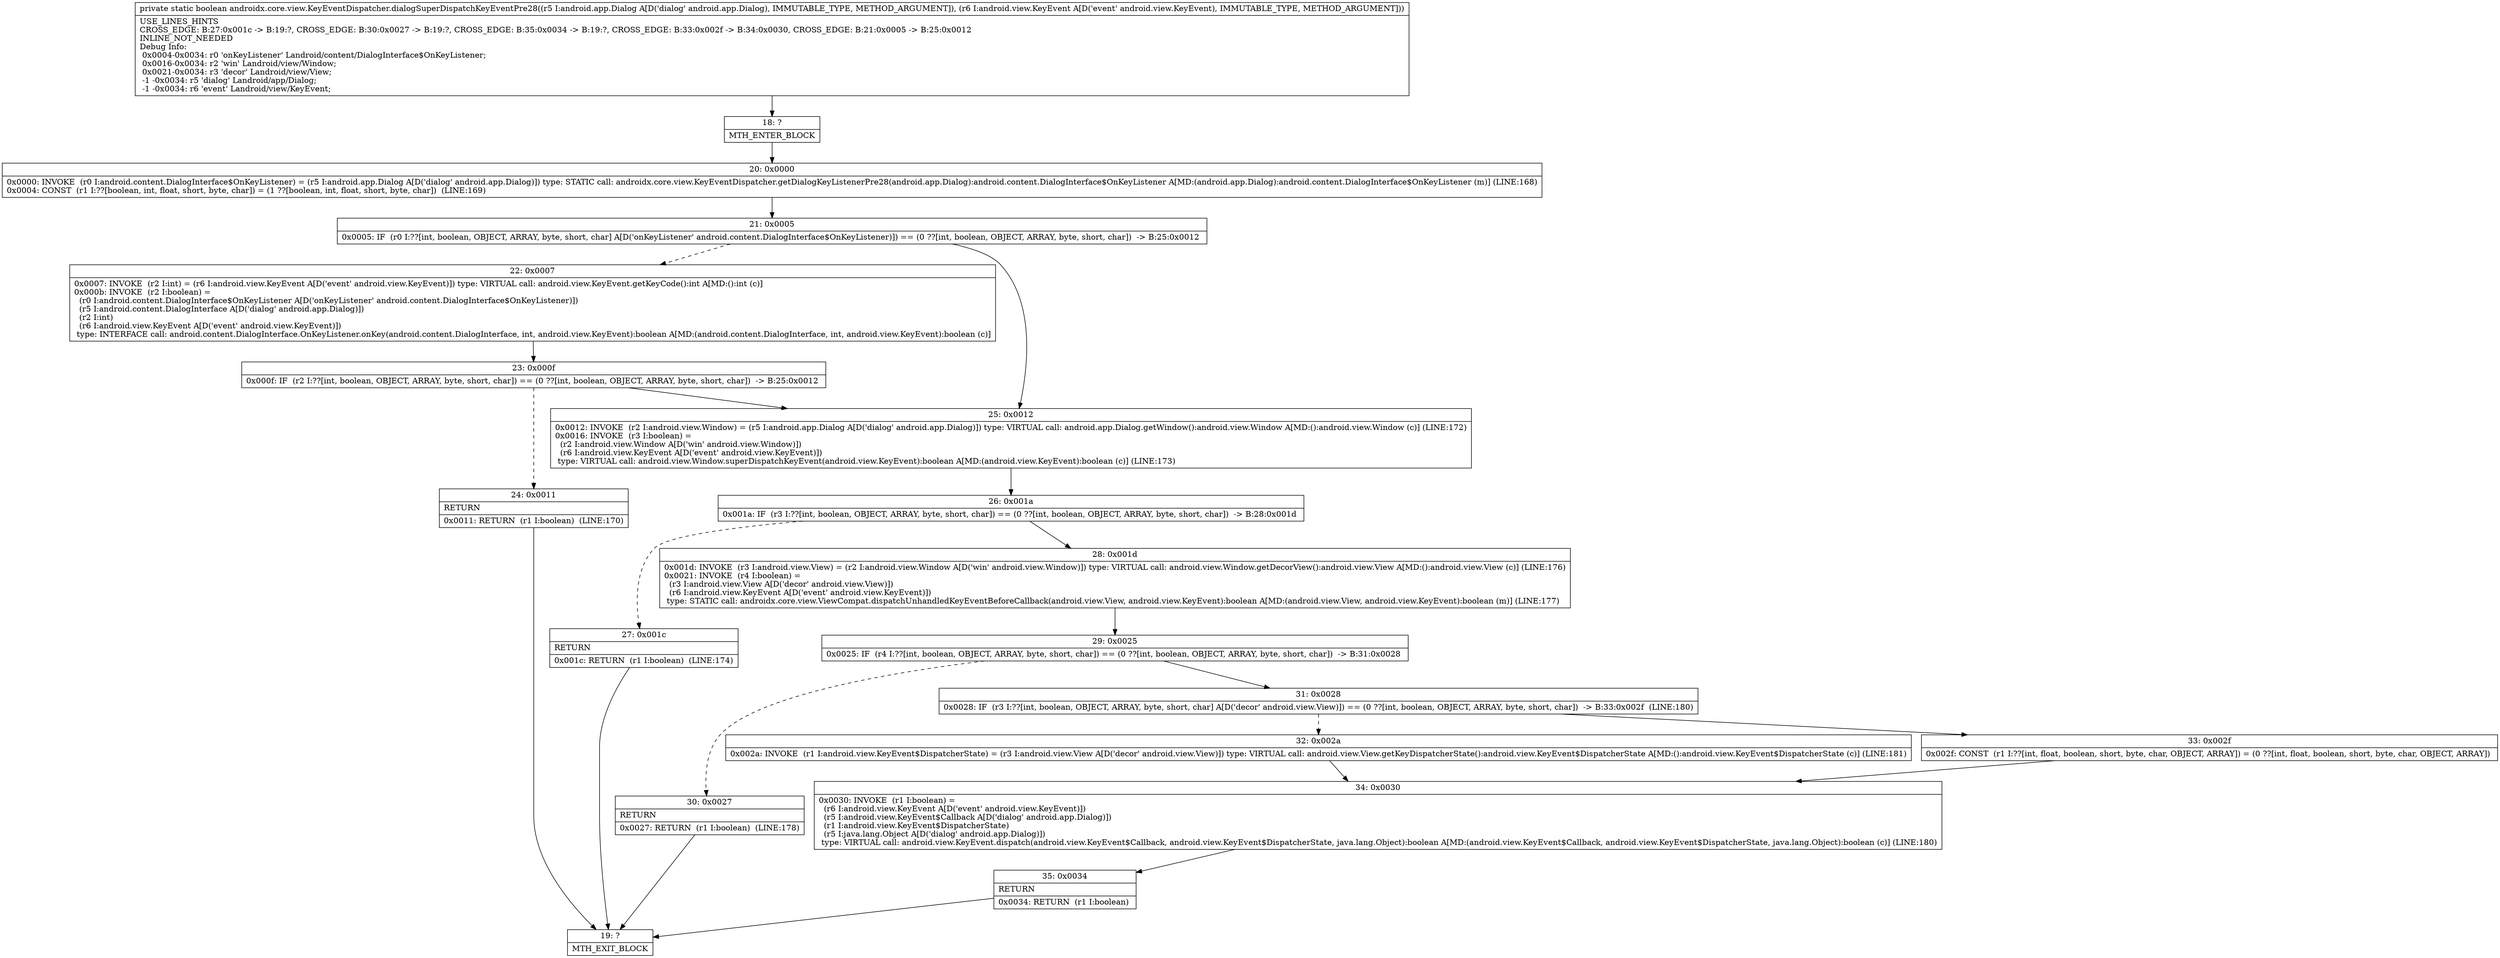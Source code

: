 digraph "CFG forandroidx.core.view.KeyEventDispatcher.dialogSuperDispatchKeyEventPre28(Landroid\/app\/Dialog;Landroid\/view\/KeyEvent;)Z" {
Node_18 [shape=record,label="{18\:\ ?|MTH_ENTER_BLOCK\l}"];
Node_20 [shape=record,label="{20\:\ 0x0000|0x0000: INVOKE  (r0 I:android.content.DialogInterface$OnKeyListener) = (r5 I:android.app.Dialog A[D('dialog' android.app.Dialog)]) type: STATIC call: androidx.core.view.KeyEventDispatcher.getDialogKeyListenerPre28(android.app.Dialog):android.content.DialogInterface$OnKeyListener A[MD:(android.app.Dialog):android.content.DialogInterface$OnKeyListener (m)] (LINE:168)\l0x0004: CONST  (r1 I:??[boolean, int, float, short, byte, char]) = (1 ??[boolean, int, float, short, byte, char])  (LINE:169)\l}"];
Node_21 [shape=record,label="{21\:\ 0x0005|0x0005: IF  (r0 I:??[int, boolean, OBJECT, ARRAY, byte, short, char] A[D('onKeyListener' android.content.DialogInterface$OnKeyListener)]) == (0 ??[int, boolean, OBJECT, ARRAY, byte, short, char])  \-\> B:25:0x0012 \l}"];
Node_22 [shape=record,label="{22\:\ 0x0007|0x0007: INVOKE  (r2 I:int) = (r6 I:android.view.KeyEvent A[D('event' android.view.KeyEvent)]) type: VIRTUAL call: android.view.KeyEvent.getKeyCode():int A[MD:():int (c)]\l0x000b: INVOKE  (r2 I:boolean) = \l  (r0 I:android.content.DialogInterface$OnKeyListener A[D('onKeyListener' android.content.DialogInterface$OnKeyListener)])\l  (r5 I:android.content.DialogInterface A[D('dialog' android.app.Dialog)])\l  (r2 I:int)\l  (r6 I:android.view.KeyEvent A[D('event' android.view.KeyEvent)])\l type: INTERFACE call: android.content.DialogInterface.OnKeyListener.onKey(android.content.DialogInterface, int, android.view.KeyEvent):boolean A[MD:(android.content.DialogInterface, int, android.view.KeyEvent):boolean (c)]\l}"];
Node_23 [shape=record,label="{23\:\ 0x000f|0x000f: IF  (r2 I:??[int, boolean, OBJECT, ARRAY, byte, short, char]) == (0 ??[int, boolean, OBJECT, ARRAY, byte, short, char])  \-\> B:25:0x0012 \l}"];
Node_24 [shape=record,label="{24\:\ 0x0011|RETURN\l|0x0011: RETURN  (r1 I:boolean)  (LINE:170)\l}"];
Node_19 [shape=record,label="{19\:\ ?|MTH_EXIT_BLOCK\l}"];
Node_25 [shape=record,label="{25\:\ 0x0012|0x0012: INVOKE  (r2 I:android.view.Window) = (r5 I:android.app.Dialog A[D('dialog' android.app.Dialog)]) type: VIRTUAL call: android.app.Dialog.getWindow():android.view.Window A[MD:():android.view.Window (c)] (LINE:172)\l0x0016: INVOKE  (r3 I:boolean) = \l  (r2 I:android.view.Window A[D('win' android.view.Window)])\l  (r6 I:android.view.KeyEvent A[D('event' android.view.KeyEvent)])\l type: VIRTUAL call: android.view.Window.superDispatchKeyEvent(android.view.KeyEvent):boolean A[MD:(android.view.KeyEvent):boolean (c)] (LINE:173)\l}"];
Node_26 [shape=record,label="{26\:\ 0x001a|0x001a: IF  (r3 I:??[int, boolean, OBJECT, ARRAY, byte, short, char]) == (0 ??[int, boolean, OBJECT, ARRAY, byte, short, char])  \-\> B:28:0x001d \l}"];
Node_27 [shape=record,label="{27\:\ 0x001c|RETURN\l|0x001c: RETURN  (r1 I:boolean)  (LINE:174)\l}"];
Node_28 [shape=record,label="{28\:\ 0x001d|0x001d: INVOKE  (r3 I:android.view.View) = (r2 I:android.view.Window A[D('win' android.view.Window)]) type: VIRTUAL call: android.view.Window.getDecorView():android.view.View A[MD:():android.view.View (c)] (LINE:176)\l0x0021: INVOKE  (r4 I:boolean) = \l  (r3 I:android.view.View A[D('decor' android.view.View)])\l  (r6 I:android.view.KeyEvent A[D('event' android.view.KeyEvent)])\l type: STATIC call: androidx.core.view.ViewCompat.dispatchUnhandledKeyEventBeforeCallback(android.view.View, android.view.KeyEvent):boolean A[MD:(android.view.View, android.view.KeyEvent):boolean (m)] (LINE:177)\l}"];
Node_29 [shape=record,label="{29\:\ 0x0025|0x0025: IF  (r4 I:??[int, boolean, OBJECT, ARRAY, byte, short, char]) == (0 ??[int, boolean, OBJECT, ARRAY, byte, short, char])  \-\> B:31:0x0028 \l}"];
Node_30 [shape=record,label="{30\:\ 0x0027|RETURN\l|0x0027: RETURN  (r1 I:boolean)  (LINE:178)\l}"];
Node_31 [shape=record,label="{31\:\ 0x0028|0x0028: IF  (r3 I:??[int, boolean, OBJECT, ARRAY, byte, short, char] A[D('decor' android.view.View)]) == (0 ??[int, boolean, OBJECT, ARRAY, byte, short, char])  \-\> B:33:0x002f  (LINE:180)\l}"];
Node_32 [shape=record,label="{32\:\ 0x002a|0x002a: INVOKE  (r1 I:android.view.KeyEvent$DispatcherState) = (r3 I:android.view.View A[D('decor' android.view.View)]) type: VIRTUAL call: android.view.View.getKeyDispatcherState():android.view.KeyEvent$DispatcherState A[MD:():android.view.KeyEvent$DispatcherState (c)] (LINE:181)\l}"];
Node_34 [shape=record,label="{34\:\ 0x0030|0x0030: INVOKE  (r1 I:boolean) = \l  (r6 I:android.view.KeyEvent A[D('event' android.view.KeyEvent)])\l  (r5 I:android.view.KeyEvent$Callback A[D('dialog' android.app.Dialog)])\l  (r1 I:android.view.KeyEvent$DispatcherState)\l  (r5 I:java.lang.Object A[D('dialog' android.app.Dialog)])\l type: VIRTUAL call: android.view.KeyEvent.dispatch(android.view.KeyEvent$Callback, android.view.KeyEvent$DispatcherState, java.lang.Object):boolean A[MD:(android.view.KeyEvent$Callback, android.view.KeyEvent$DispatcherState, java.lang.Object):boolean (c)] (LINE:180)\l}"];
Node_35 [shape=record,label="{35\:\ 0x0034|RETURN\l|0x0034: RETURN  (r1 I:boolean) \l}"];
Node_33 [shape=record,label="{33\:\ 0x002f|0x002f: CONST  (r1 I:??[int, float, boolean, short, byte, char, OBJECT, ARRAY]) = (0 ??[int, float, boolean, short, byte, char, OBJECT, ARRAY]) \l}"];
MethodNode[shape=record,label="{private static boolean androidx.core.view.KeyEventDispatcher.dialogSuperDispatchKeyEventPre28((r5 I:android.app.Dialog A[D('dialog' android.app.Dialog), IMMUTABLE_TYPE, METHOD_ARGUMENT]), (r6 I:android.view.KeyEvent A[D('event' android.view.KeyEvent), IMMUTABLE_TYPE, METHOD_ARGUMENT]))  | USE_LINES_HINTS\lCROSS_EDGE: B:27:0x001c \-\> B:19:?, CROSS_EDGE: B:30:0x0027 \-\> B:19:?, CROSS_EDGE: B:35:0x0034 \-\> B:19:?, CROSS_EDGE: B:33:0x002f \-\> B:34:0x0030, CROSS_EDGE: B:21:0x0005 \-\> B:25:0x0012\lINLINE_NOT_NEEDED\lDebug Info:\l  0x0004\-0x0034: r0 'onKeyListener' Landroid\/content\/DialogInterface$OnKeyListener;\l  0x0016\-0x0034: r2 'win' Landroid\/view\/Window;\l  0x0021\-0x0034: r3 'decor' Landroid\/view\/View;\l  \-1 \-0x0034: r5 'dialog' Landroid\/app\/Dialog;\l  \-1 \-0x0034: r6 'event' Landroid\/view\/KeyEvent;\l}"];
MethodNode -> Node_18;Node_18 -> Node_20;
Node_20 -> Node_21;
Node_21 -> Node_22[style=dashed];
Node_21 -> Node_25;
Node_22 -> Node_23;
Node_23 -> Node_24[style=dashed];
Node_23 -> Node_25;
Node_24 -> Node_19;
Node_25 -> Node_26;
Node_26 -> Node_27[style=dashed];
Node_26 -> Node_28;
Node_27 -> Node_19;
Node_28 -> Node_29;
Node_29 -> Node_30[style=dashed];
Node_29 -> Node_31;
Node_30 -> Node_19;
Node_31 -> Node_32[style=dashed];
Node_31 -> Node_33;
Node_32 -> Node_34;
Node_34 -> Node_35;
Node_35 -> Node_19;
Node_33 -> Node_34;
}

